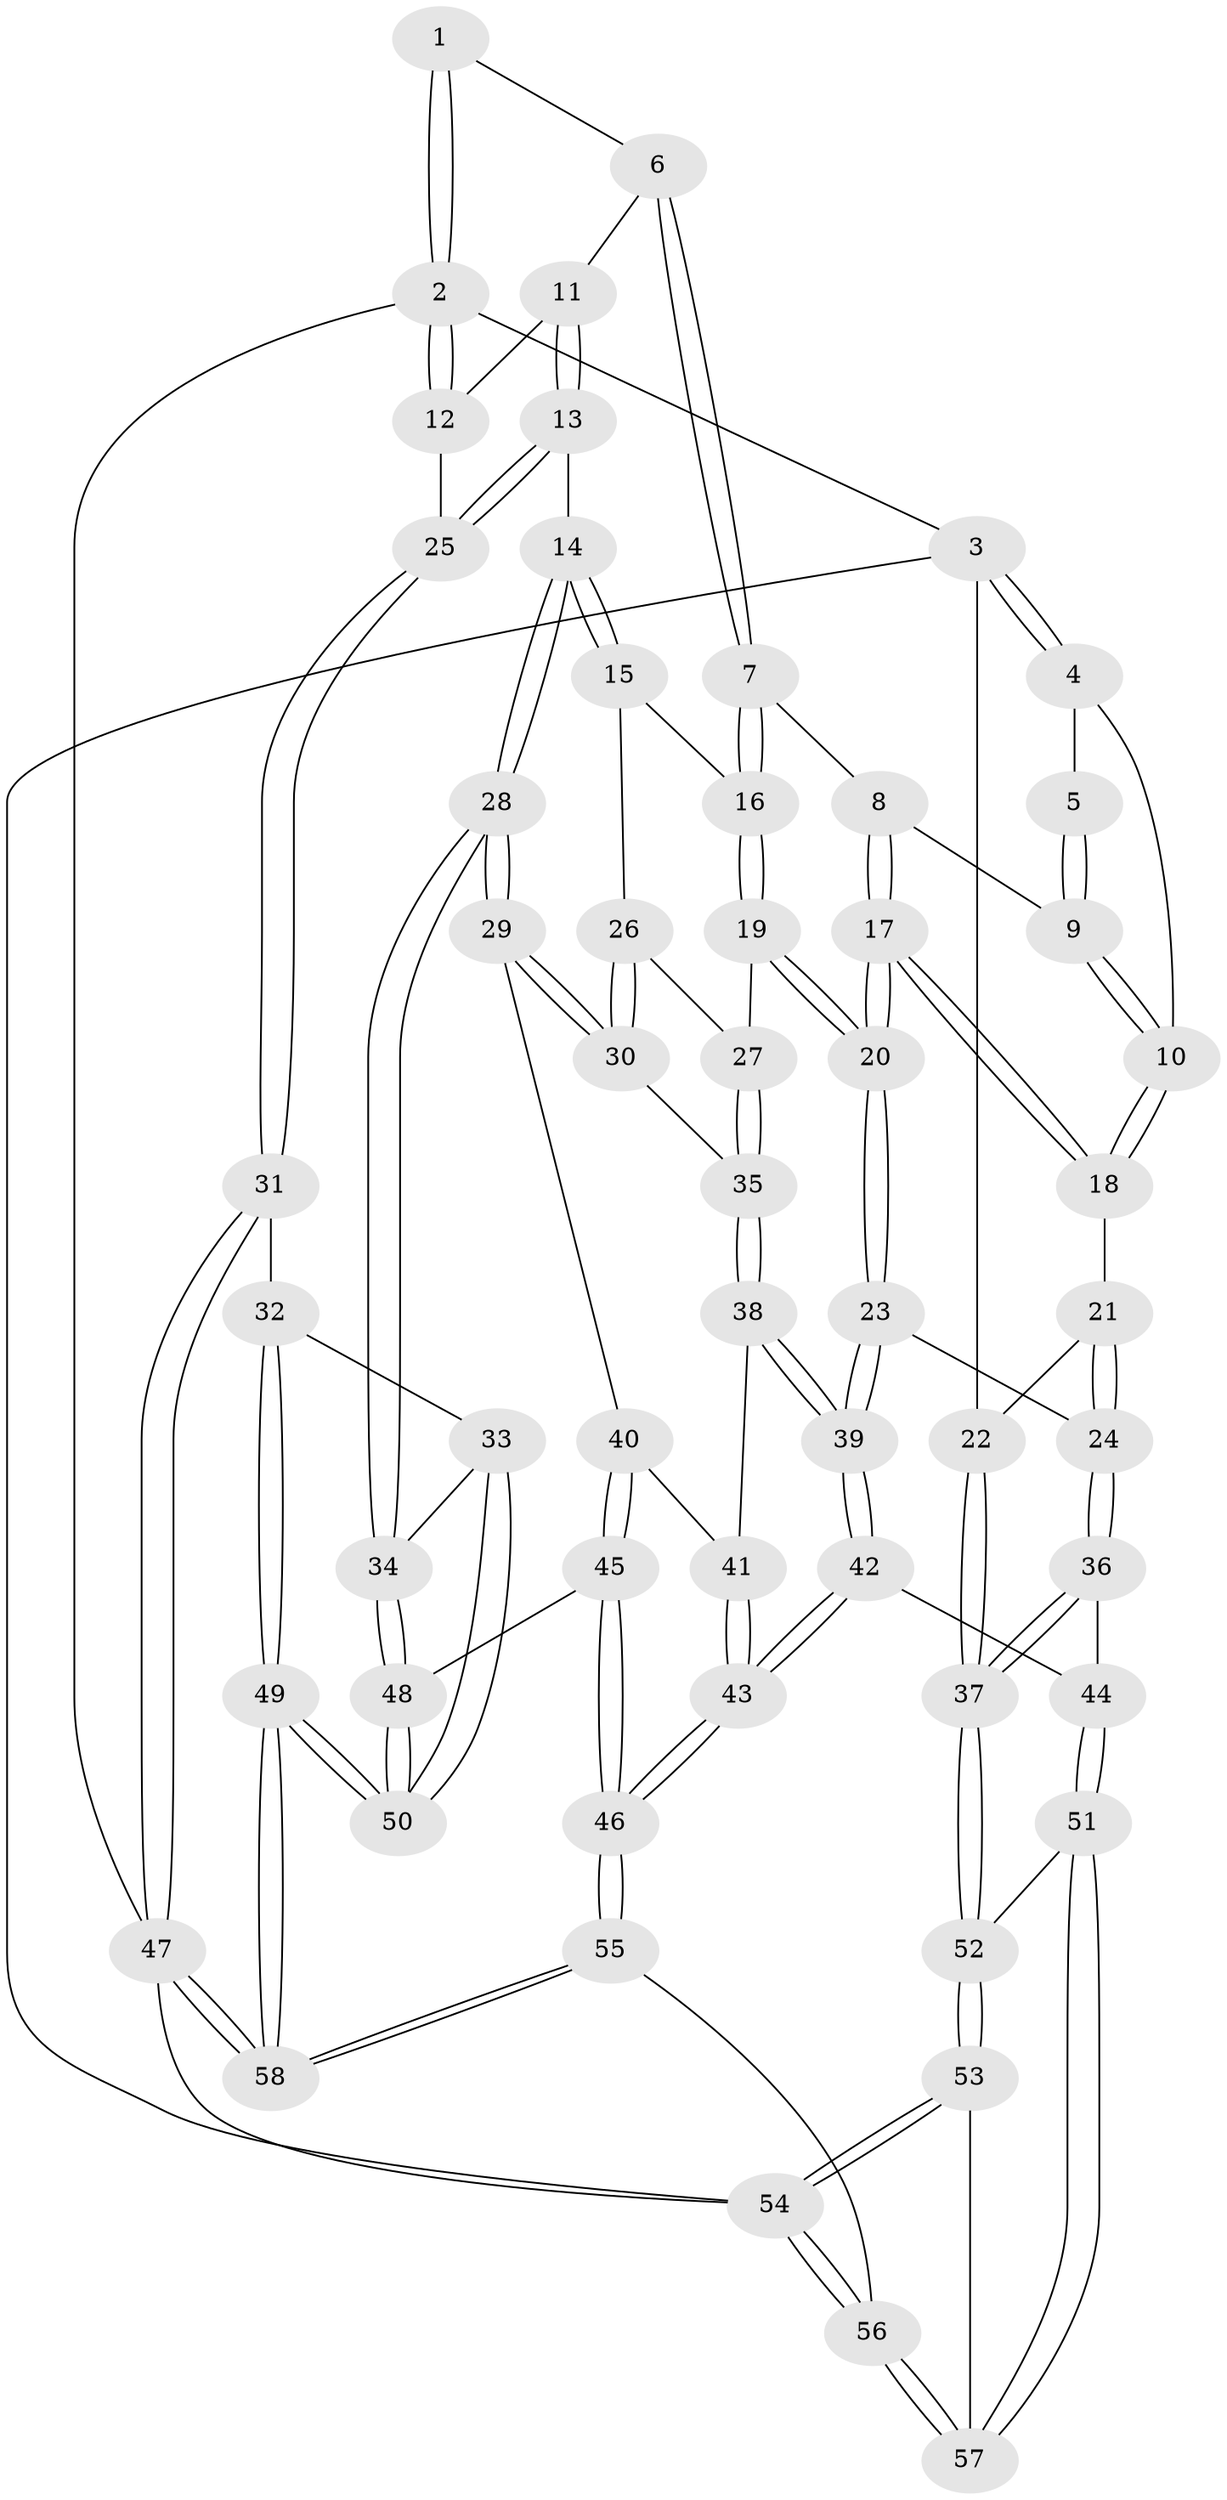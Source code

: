 // Generated by graph-tools (version 1.1) at 2025/11/02/27/25 16:11:55]
// undirected, 58 vertices, 142 edges
graph export_dot {
graph [start="1"]
  node [color=gray90,style=filled];
  1 [pos="+0.6794708236582166+0"];
  2 [pos="+1+0"];
  3 [pos="+0+0"];
  4 [pos="+0.08919899036331382+0"];
  5 [pos="+0.5867014486000589+0"];
  6 [pos="+0.855128786795239+0.127364848153164"];
  7 [pos="+0.6664152432522+0.23306381966991174"];
  8 [pos="+0.6121503050849056+0.18736443625619434"];
  9 [pos="+0.5854203038764839+0.1086514681252503"];
  10 [pos="+0.22796617053897938+0.2116098179060971"];
  11 [pos="+0.907305617641709+0.14399128401222927"];
  12 [pos="+1+0"];
  13 [pos="+0.8765336442576935+0.3892516115074201"];
  14 [pos="+0.8248344075121995+0.4049142977334012"];
  15 [pos="+0.797352002079566+0.4003761892459005"];
  16 [pos="+0.6834372748638549+0.27847268232667965"];
  17 [pos="+0.36509824458282264+0.3681066565056413"];
  18 [pos="+0.22816671883551098+0.21529914141634893"];
  19 [pos="+0.5055006964560063+0.45841597402974577"];
  20 [pos="+0.3901478478140009+0.45543960950733947"];
  21 [pos="+0.1455960296495519+0.2881971082414529"];
  22 [pos="+0+0.2918964304593009"];
  23 [pos="+0.3453407705279026+0.5636023325788823"];
  24 [pos="+0.0441383693464159+0.510543804794193"];
  25 [pos="+1+0.4519586329195487"];
  26 [pos="+0.734137125157677+0.4561607940208423"];
  27 [pos="+0.566668984661906+0.48840213040589614"];
  28 [pos="+0.8537689148823338+0.6855094327236645"];
  29 [pos="+0.8017936124423503+0.6708787295267495"];
  30 [pos="+0.7008953924449505+0.5824947284851457"];
  31 [pos="+1+0.5971612896708621"];
  32 [pos="+0.9243834527702485+0.6905304558260482"];
  33 [pos="+0.8663426618729154+0.6884258425595271"];
  34 [pos="+0.8554599668757847+0.6872827190020679"];
  35 [pos="+0.6210622461471876+0.6108192869274313"];
  36 [pos="+0+0.5634882101233172"];
  37 [pos="+0+0.5886330169269143"];
  38 [pos="+0.6209689390718167+0.6110370679087533"];
  39 [pos="+0.3476956869711756+0.584440712715178"];
  40 [pos="+0.6581856592201824+0.7062251920194865"];
  41 [pos="+0.6131537822542447+0.6562156346839626"];
  42 [pos="+0.3490174758435843+0.6619927878359364"];
  43 [pos="+0.4135016640961952+0.756097766361613"];
  44 [pos="+0.19556496208177068+0.7291266923243517"];
  45 [pos="+0.6496263603709994+0.8584423950070997"];
  46 [pos="+0.4774948319658853+1"];
  47 [pos="+1+1"];
  48 [pos="+0.7801319862210757+0.8261539844123369"];
  49 [pos="+1+1"];
  50 [pos="+0.9361334197690603+1"];
  51 [pos="+0.13227834796798196+0.8318368663653027"];
  52 [pos="+0+0.6195956613134851"];
  53 [pos="+0+1"];
  54 [pos="+0+1"];
  55 [pos="+0.4494926740166685+1"];
  56 [pos="+0.3871969385365514+1"];
  57 [pos="+0.13222360476137426+0.8874851886654249"];
  58 [pos="+1+1"];
  1 -- 2;
  1 -- 2;
  1 -- 6;
  2 -- 3;
  2 -- 12;
  2 -- 12;
  2 -- 47;
  3 -- 4;
  3 -- 4;
  3 -- 22;
  3 -- 54;
  4 -- 5;
  4 -- 10;
  5 -- 9;
  5 -- 9;
  6 -- 7;
  6 -- 7;
  6 -- 11;
  7 -- 8;
  7 -- 16;
  7 -- 16;
  8 -- 9;
  8 -- 17;
  8 -- 17;
  9 -- 10;
  9 -- 10;
  10 -- 18;
  10 -- 18;
  11 -- 12;
  11 -- 13;
  11 -- 13;
  12 -- 25;
  13 -- 14;
  13 -- 25;
  13 -- 25;
  14 -- 15;
  14 -- 15;
  14 -- 28;
  14 -- 28;
  15 -- 16;
  15 -- 26;
  16 -- 19;
  16 -- 19;
  17 -- 18;
  17 -- 18;
  17 -- 20;
  17 -- 20;
  18 -- 21;
  19 -- 20;
  19 -- 20;
  19 -- 27;
  20 -- 23;
  20 -- 23;
  21 -- 22;
  21 -- 24;
  21 -- 24;
  22 -- 37;
  22 -- 37;
  23 -- 24;
  23 -- 39;
  23 -- 39;
  24 -- 36;
  24 -- 36;
  25 -- 31;
  25 -- 31;
  26 -- 27;
  26 -- 30;
  26 -- 30;
  27 -- 35;
  27 -- 35;
  28 -- 29;
  28 -- 29;
  28 -- 34;
  28 -- 34;
  29 -- 30;
  29 -- 30;
  29 -- 40;
  30 -- 35;
  31 -- 32;
  31 -- 47;
  31 -- 47;
  32 -- 33;
  32 -- 49;
  32 -- 49;
  33 -- 34;
  33 -- 50;
  33 -- 50;
  34 -- 48;
  34 -- 48;
  35 -- 38;
  35 -- 38;
  36 -- 37;
  36 -- 37;
  36 -- 44;
  37 -- 52;
  37 -- 52;
  38 -- 39;
  38 -- 39;
  38 -- 41;
  39 -- 42;
  39 -- 42;
  40 -- 41;
  40 -- 45;
  40 -- 45;
  41 -- 43;
  41 -- 43;
  42 -- 43;
  42 -- 43;
  42 -- 44;
  43 -- 46;
  43 -- 46;
  44 -- 51;
  44 -- 51;
  45 -- 46;
  45 -- 46;
  45 -- 48;
  46 -- 55;
  46 -- 55;
  47 -- 58;
  47 -- 58;
  47 -- 54;
  48 -- 50;
  48 -- 50;
  49 -- 50;
  49 -- 50;
  49 -- 58;
  49 -- 58;
  51 -- 52;
  51 -- 57;
  51 -- 57;
  52 -- 53;
  52 -- 53;
  53 -- 54;
  53 -- 54;
  53 -- 57;
  54 -- 56;
  54 -- 56;
  55 -- 56;
  55 -- 58;
  55 -- 58;
  56 -- 57;
  56 -- 57;
}
